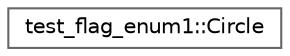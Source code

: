 digraph "类继承关系图"
{
 // LATEX_PDF_SIZE
  bgcolor="transparent";
  edge [fontname=Helvetica,fontsize=10,labelfontname=Helvetica,labelfontsize=10];
  node [fontname=Helvetica,fontsize=10,shape=box,height=0.2,width=0.4];
  rankdir="LR";
  Node0 [id="Node000000",label="test_flag_enum1::Circle",height=0.2,width=0.4,color="grey40", fillcolor="white", style="filled",URL="$structtest__flag__enum1_1_1_circle.html",tooltip=" "];
}
